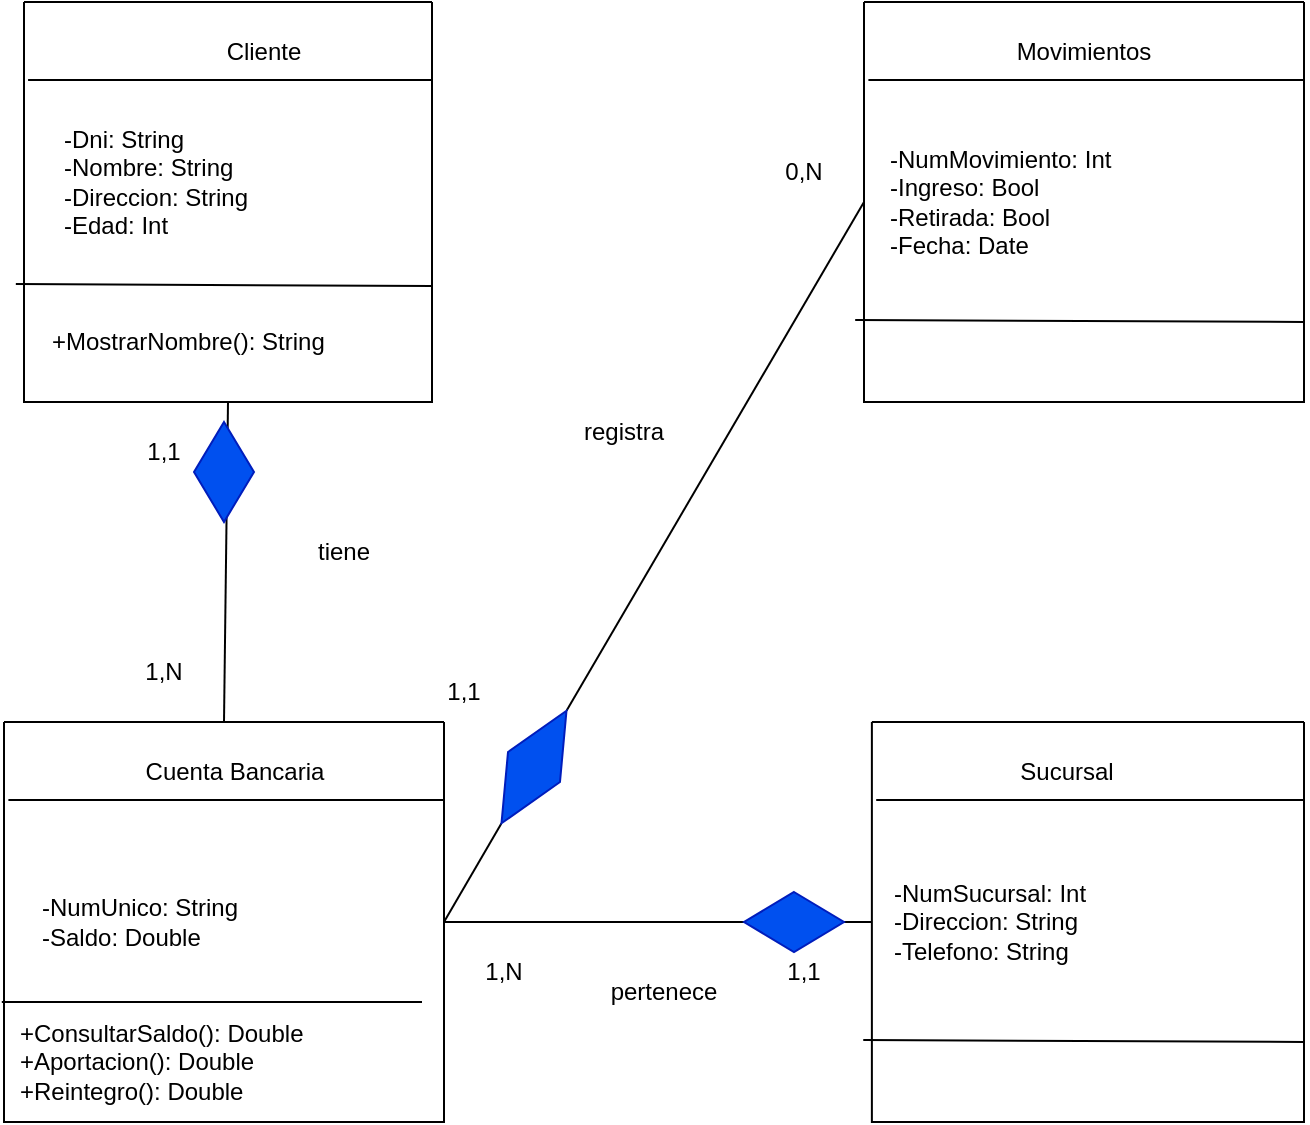 <mxfile version="24.0.7" type="device">
  <diagram name="Página-1" id="DS3dSBkHKHhceC6ZWg8D">
    <mxGraphModel dx="704" dy="778" grid="1" gridSize="10" guides="1" tooltips="1" connect="1" arrows="1" fold="1" page="1" pageScale="1" pageWidth="827" pageHeight="1169" math="0" shadow="0">
      <root>
        <mxCell id="0" />
        <mxCell id="1" parent="0" />
        <mxCell id="9-7gGIxheSIO3PeiO3F3-33" value="" style="group" parent="1" vertex="1" connectable="0">
          <mxGeometry x="30" y="400" width="220" height="200" as="geometry" />
        </mxCell>
        <mxCell id="9-7gGIxheSIO3PeiO3F3-19" value="" style="swimlane;startSize=0;" parent="9-7gGIxheSIO3PeiO3F3-33" vertex="1">
          <mxGeometry width="220.0" height="200" as="geometry" />
        </mxCell>
        <mxCell id="9-7gGIxheSIO3PeiO3F3-20" value="Cuenta Bancaria" style="text;html=1;align=center;verticalAlign=middle;whiteSpace=wrap;rounded=0;" parent="9-7gGIxheSIO3PeiO3F3-19" vertex="1">
          <mxGeometry x="44" y="10" width="143" height="30" as="geometry" />
        </mxCell>
        <mxCell id="9-7gGIxheSIO3PeiO3F3-21" value="-NumUnico: String&lt;div&gt;-Saldo: Double&lt;/div&gt;" style="text;html=1;align=left;verticalAlign=middle;whiteSpace=wrap;rounded=0;horizontal=1;" parent="9-7gGIxheSIO3PeiO3F3-19" vertex="1">
          <mxGeometry x="16.5" y="50" width="187.0" height="100" as="geometry" />
        </mxCell>
        <mxCell id="9-7gGIxheSIO3PeiO3F3-30" value="+ConsultarSaldo(): Double&lt;div&gt;+Aportacion(): Double&lt;/div&gt;&lt;div&gt;+Reintegro(): Double&lt;/div&gt;" style="text;html=1;align=left;verticalAlign=middle;whiteSpace=wrap;rounded=0;" parent="9-7gGIxheSIO3PeiO3F3-19" vertex="1">
          <mxGeometry x="5.5" y="150" width="198.0" height="40" as="geometry" />
        </mxCell>
        <mxCell id="9-7gGIxheSIO3PeiO3F3-23" value="" style="endArrow=none;html=1;rounded=0;exitX=-0.005;exitY=0.7;exitDx=0;exitDy=0;exitPerimeter=0;" parent="9-7gGIxheSIO3PeiO3F3-19" source="9-7gGIxheSIO3PeiO3F3-19" edge="1">
          <mxGeometry width="50" height="50" relative="1" as="geometry">
            <mxPoint x="11" y="360" as="sourcePoint" />
            <mxPoint x="209.0" y="140" as="targetPoint" />
          </mxGeometry>
        </mxCell>
        <mxCell id="9-7gGIxheSIO3PeiO3F3-22" value="" style="endArrow=none;html=1;rounded=0;entryX=1;entryY=0.195;entryDx=0;entryDy=0;entryPerimeter=0;exitX=0.01;exitY=0.195;exitDx=0;exitDy=0;exitPerimeter=0;" parent="9-7gGIxheSIO3PeiO3F3-33" source="9-7gGIxheSIO3PeiO3F3-19" target="9-7gGIxheSIO3PeiO3F3-19" edge="1">
          <mxGeometry width="50" height="50" relative="1" as="geometry">
            <mxPoint x="-165" y="180" as="sourcePoint" />
            <mxPoint x="-110.0" y="130" as="targetPoint" />
          </mxGeometry>
        </mxCell>
        <mxCell id="9-7gGIxheSIO3PeiO3F3-34" value="" style="group" parent="1" vertex="1" connectable="0">
          <mxGeometry x="40" y="40" width="240" height="200" as="geometry" />
        </mxCell>
        <mxCell id="9-7gGIxheSIO3PeiO3F3-13" value="" style="swimlane;startSize=0;" parent="9-7gGIxheSIO3PeiO3F3-34" vertex="1">
          <mxGeometry width="204.0" height="200" as="geometry" />
        </mxCell>
        <mxCell id="9-7gGIxheSIO3PeiO3F3-14" value="Cliente" style="text;html=1;align=center;verticalAlign=middle;whiteSpace=wrap;rounded=0;" parent="9-7gGIxheSIO3PeiO3F3-13" vertex="1">
          <mxGeometry x="48" y="10" width="144" height="30" as="geometry" />
        </mxCell>
        <mxCell id="9-7gGIxheSIO3PeiO3F3-15" value="-Dni: String&lt;div&gt;-Nombre: String&lt;/div&gt;&lt;div&gt;-Direccion: String&lt;/div&gt;&lt;div&gt;-Edad: Int&lt;/div&gt;" style="text;html=1;align=left;verticalAlign=middle;whiteSpace=wrap;rounded=0;horizontal=1;" parent="9-7gGIxheSIO3PeiO3F3-13" vertex="1">
          <mxGeometry x="18" y="40" width="204.0" height="100" as="geometry" />
        </mxCell>
        <mxCell id="9-7gGIxheSIO3PeiO3F3-29" value="+MostrarNombre(): String" style="text;html=1;align=left;verticalAlign=middle;whiteSpace=wrap;rounded=0;" parent="9-7gGIxheSIO3PeiO3F3-13" vertex="1">
          <mxGeometry x="12" y="150" width="216.0" height="40" as="geometry" />
        </mxCell>
        <mxCell id="9-7gGIxheSIO3PeiO3F3-16" value="" style="endArrow=none;html=1;rounded=0;entryX=1;entryY=0.195;entryDx=0;entryDy=0;entryPerimeter=0;exitX=0.01;exitY=0.195;exitDx=0;exitDy=0;exitPerimeter=0;" parent="9-7gGIxheSIO3PeiO3F3-34" source="9-7gGIxheSIO3PeiO3F3-13" target="9-7gGIxheSIO3PeiO3F3-13" edge="1">
          <mxGeometry width="50" height="50" relative="1" as="geometry">
            <mxPoint x="156" y="190" as="sourcePoint" />
            <mxPoint x="216.0" y="140" as="targetPoint" />
          </mxGeometry>
        </mxCell>
        <mxCell id="9-7gGIxheSIO3PeiO3F3-17" value="" style="endArrow=none;html=1;rounded=0;exitX=-0.02;exitY=0.705;exitDx=0;exitDy=0;entryX=1;entryY=0.71;entryDx=0;entryDy=0;entryPerimeter=0;exitPerimeter=0;" parent="9-7gGIxheSIO3PeiO3F3-34" source="9-7gGIxheSIO3PeiO3F3-13" target="9-7gGIxheSIO3PeiO3F3-13" edge="1">
          <mxGeometry width="50" height="50" relative="1" as="geometry">
            <mxPoint x="348" y="370" as="sourcePoint" />
            <mxPoint x="408.0" y="320" as="targetPoint" />
          </mxGeometry>
        </mxCell>
        <mxCell id="9-7gGIxheSIO3PeiO3F3-35" value="" style="group" parent="1" vertex="1" connectable="0">
          <mxGeometry x="460" y="40" width="220" height="200" as="geometry" />
        </mxCell>
        <mxCell id="9-7gGIxheSIO3PeiO3F3-5" value="" style="swimlane;startSize=0;" parent="9-7gGIxheSIO3PeiO3F3-35" vertex="1">
          <mxGeometry width="220.0" height="200" as="geometry" />
        </mxCell>
        <mxCell id="9-7gGIxheSIO3PeiO3F3-11" value="Movimientos" style="text;html=1;align=center;verticalAlign=middle;whiteSpace=wrap;rounded=0;" parent="9-7gGIxheSIO3PeiO3F3-5" vertex="1">
          <mxGeometry x="44" y="10" width="132" height="30" as="geometry" />
        </mxCell>
        <mxCell id="9-7gGIxheSIO3PeiO3F3-12" value="-NumMovimiento: Int&lt;div&gt;-Ingreso: Bool&lt;/div&gt;&lt;div&gt;-Retirada: Bool&lt;/div&gt;&lt;div&gt;-Fecha: Date&lt;/div&gt;" style="text;html=1;align=left;verticalAlign=middle;whiteSpace=wrap;rounded=0;horizontal=1;" parent="9-7gGIxheSIO3PeiO3F3-5" vertex="1">
          <mxGeometry x="11" y="50" width="187.0" height="100" as="geometry" />
        </mxCell>
        <mxCell id="9-7gGIxheSIO3PeiO3F3-9" value="" style="endArrow=none;html=1;rounded=0;entryX=1;entryY=0.195;entryDx=0;entryDy=0;entryPerimeter=0;exitX=0.01;exitY=0.195;exitDx=0;exitDy=0;exitPerimeter=0;" parent="9-7gGIxheSIO3PeiO3F3-35" source="9-7gGIxheSIO3PeiO3F3-5" target="9-7gGIxheSIO3PeiO3F3-5" edge="1">
          <mxGeometry width="50" height="50" relative="1" as="geometry">
            <mxPoint x="-165" y="180" as="sourcePoint" />
            <mxPoint x="-110.0" y="130" as="targetPoint" />
          </mxGeometry>
        </mxCell>
        <mxCell id="9-7gGIxheSIO3PeiO3F3-10" value="" style="endArrow=none;html=1;rounded=0;exitX=-0.02;exitY=0.795;exitDx=0;exitDy=0;entryX=1;entryY=0.8;entryDx=0;entryDy=0;entryPerimeter=0;exitPerimeter=0;" parent="9-7gGIxheSIO3PeiO3F3-35" source="9-7gGIxheSIO3PeiO3F3-5" target="9-7gGIxheSIO3PeiO3F3-5" edge="1">
          <mxGeometry width="50" height="50" relative="1" as="geometry">
            <mxPoint x="11" y="360" as="sourcePoint" />
            <mxPoint x="66" y="310" as="targetPoint" />
          </mxGeometry>
        </mxCell>
        <mxCell id="9-7gGIxheSIO3PeiO3F3-44" value="pertenece" style="text;html=1;align=center;verticalAlign=middle;whiteSpace=wrap;rounded=0;" parent="1" vertex="1">
          <mxGeometry x="330" y="520" width="60" height="30" as="geometry" />
        </mxCell>
        <mxCell id="9-7gGIxheSIO3PeiO3F3-47" value="tiene" style="text;html=1;align=center;verticalAlign=middle;whiteSpace=wrap;rounded=0;" parent="1" vertex="1">
          <mxGeometry x="170" y="300" width="60" height="30" as="geometry" />
        </mxCell>
        <mxCell id="9-7gGIxheSIO3PeiO3F3-52" value="registra" style="text;html=1;align=center;verticalAlign=middle;whiteSpace=wrap;rounded=0;" parent="1" vertex="1">
          <mxGeometry x="310" y="240" width="60" height="30" as="geometry" />
        </mxCell>
        <mxCell id="9-7gGIxheSIO3PeiO3F3-24" value="" style="swimlane;startSize=0;" parent="1" vertex="1">
          <mxGeometry x="463.94" y="400" width="216.06" height="200" as="geometry" />
        </mxCell>
        <mxCell id="9-7gGIxheSIO3PeiO3F3-25" value="Sucursal" style="text;html=1;align=center;verticalAlign=middle;whiteSpace=wrap;rounded=0;" parent="9-7gGIxheSIO3PeiO3F3-24" vertex="1">
          <mxGeometry x="46.552" y="10" width="103.448" height="30" as="geometry" />
        </mxCell>
        <mxCell id="9-7gGIxheSIO3PeiO3F3-26" value="-NumSucursal: Int&lt;div&gt;-Direccion: String&lt;/div&gt;&lt;div&gt;-Telefono: String&lt;/div&gt;" style="text;html=1;align=left;verticalAlign=middle;whiteSpace=wrap;rounded=0;horizontal=1;" parent="9-7gGIxheSIO3PeiO3F3-24" vertex="1">
          <mxGeometry x="8.62" y="50" width="141.38" height="100" as="geometry" />
        </mxCell>
        <mxCell id="9-7gGIxheSIO3PeiO3F3-27" value="" style="endArrow=none;html=1;rounded=0;entryX=1;entryY=0.195;entryDx=0;entryDy=0;entryPerimeter=0;exitX=0.01;exitY=0.195;exitDx=0;exitDy=0;exitPerimeter=0;" parent="1" source="9-7gGIxheSIO3PeiO3F3-24" target="9-7gGIxheSIO3PeiO3F3-24" edge="1">
          <mxGeometry width="50" height="50" relative="1" as="geometry">
            <mxPoint x="334.63" y="580" as="sourcePoint" />
            <mxPoint x="377.733" y="530" as="targetPoint" />
          </mxGeometry>
        </mxCell>
        <mxCell id="9-7gGIxheSIO3PeiO3F3-28" value="" style="endArrow=none;html=1;rounded=0;exitX=-0.02;exitY=0.795;exitDx=0;exitDy=0;entryX=1;entryY=0.8;entryDx=0;entryDy=0;entryPerimeter=0;exitPerimeter=0;" parent="1" source="9-7gGIxheSIO3PeiO3F3-24" target="9-7gGIxheSIO3PeiO3F3-24" edge="1">
          <mxGeometry width="50" height="50" relative="1" as="geometry">
            <mxPoint x="472.561" y="760" as="sourcePoint" />
            <mxPoint x="515.664" y="710" as="targetPoint" />
          </mxGeometry>
        </mxCell>
        <mxCell id="d27V0xDwCMHmpQm_QdOY-4" value="" style="endArrow=none;html=1;rounded=0;exitX=0.5;exitY=0;exitDx=0;exitDy=0;entryX=0.5;entryY=1;entryDx=0;entryDy=0;" edge="1" parent="1" source="9-7gGIxheSIO3PeiO3F3-19" target="9-7gGIxheSIO3PeiO3F3-13">
          <mxGeometry width="50" height="50" relative="1" as="geometry">
            <mxPoint x="350" y="330" as="sourcePoint" />
            <mxPoint x="400" y="280" as="targetPoint" />
          </mxGeometry>
        </mxCell>
        <mxCell id="d27V0xDwCMHmpQm_QdOY-5" value="" style="endArrow=none;html=1;rounded=0;exitX=1;exitY=0.5;exitDx=0;exitDy=0;entryX=0;entryY=0.5;entryDx=0;entryDy=0;" edge="1" parent="1" source="d27V0xDwCMHmpQm_QdOY-16" target="9-7gGIxheSIO3PeiO3F3-24">
          <mxGeometry width="50" height="50" relative="1" as="geometry">
            <mxPoint x="350" y="330" as="sourcePoint" />
            <mxPoint x="400" y="280" as="targetPoint" />
          </mxGeometry>
        </mxCell>
        <mxCell id="d27V0xDwCMHmpQm_QdOY-6" value="" style="endArrow=none;html=1;rounded=0;exitX=0.5;exitY=0;exitDx=0;exitDy=0;entryX=0;entryY=0.5;entryDx=0;entryDy=0;" edge="1" parent="1" source="d27V0xDwCMHmpQm_QdOY-18" target="9-7gGIxheSIO3PeiO3F3-5">
          <mxGeometry width="50" height="50" relative="1" as="geometry">
            <mxPoint x="350" y="330" as="sourcePoint" />
            <mxPoint x="400" y="280" as="targetPoint" />
          </mxGeometry>
        </mxCell>
        <mxCell id="d27V0xDwCMHmpQm_QdOY-7" value="1,1" style="text;html=1;align=center;verticalAlign=middle;whiteSpace=wrap;rounded=0;" vertex="1" parent="1">
          <mxGeometry x="80" y="250" width="60" height="30" as="geometry" />
        </mxCell>
        <mxCell id="d27V0xDwCMHmpQm_QdOY-8" value="1,N" style="text;html=1;align=center;verticalAlign=middle;whiteSpace=wrap;rounded=0;" vertex="1" parent="1">
          <mxGeometry x="80" y="360" width="60" height="30" as="geometry" />
        </mxCell>
        <mxCell id="d27V0xDwCMHmpQm_QdOY-9" value="1,1" style="text;html=1;align=center;verticalAlign=middle;whiteSpace=wrap;rounded=0;" vertex="1" parent="1">
          <mxGeometry x="400" y="510" width="60" height="30" as="geometry" />
        </mxCell>
        <mxCell id="d27V0xDwCMHmpQm_QdOY-10" value="1,N" style="text;html=1;align=center;verticalAlign=middle;whiteSpace=wrap;rounded=0;" vertex="1" parent="1">
          <mxGeometry x="250" y="510" width="60" height="30" as="geometry" />
        </mxCell>
        <mxCell id="d27V0xDwCMHmpQm_QdOY-11" value="0,N" style="text;html=1;align=center;verticalAlign=middle;whiteSpace=wrap;rounded=0;" vertex="1" parent="1">
          <mxGeometry x="400" y="110" width="60" height="30" as="geometry" />
        </mxCell>
        <mxCell id="d27V0xDwCMHmpQm_QdOY-12" value="1,1" style="text;html=1;align=center;verticalAlign=middle;whiteSpace=wrap;rounded=0;" vertex="1" parent="1">
          <mxGeometry x="230" y="370" width="60" height="30" as="geometry" />
        </mxCell>
        <mxCell id="d27V0xDwCMHmpQm_QdOY-15" value="" style="rhombus;whiteSpace=wrap;html=1;fillColor=#0050ef;fontColor=#ffffff;strokeColor=#001DBC;" vertex="1" parent="1">
          <mxGeometry x="125" y="250" width="30" height="50" as="geometry" />
        </mxCell>
        <mxCell id="d27V0xDwCMHmpQm_QdOY-17" value="" style="endArrow=none;html=1;rounded=0;exitX=1;exitY=0.5;exitDx=0;exitDy=0;entryX=0;entryY=0.5;entryDx=0;entryDy=0;" edge="1" parent="1" source="9-7gGIxheSIO3PeiO3F3-19" target="d27V0xDwCMHmpQm_QdOY-16">
          <mxGeometry width="50" height="50" relative="1" as="geometry">
            <mxPoint x="250" y="500" as="sourcePoint" />
            <mxPoint x="464" y="500" as="targetPoint" />
          </mxGeometry>
        </mxCell>
        <mxCell id="d27V0xDwCMHmpQm_QdOY-16" value="" style="rhombus;whiteSpace=wrap;html=1;fillColor=#0050ef;fontColor=#ffffff;strokeColor=#001DBC;" vertex="1" parent="1">
          <mxGeometry x="400" y="485" width="50" height="30" as="geometry" />
        </mxCell>
        <mxCell id="d27V0xDwCMHmpQm_QdOY-19" value="" style="endArrow=none;html=1;rounded=0;exitX=1;exitY=0.5;exitDx=0;exitDy=0;entryX=0.5;entryY=1;entryDx=0;entryDy=0;" edge="1" parent="1" source="9-7gGIxheSIO3PeiO3F3-19" target="d27V0xDwCMHmpQm_QdOY-18">
          <mxGeometry width="50" height="50" relative="1" as="geometry">
            <mxPoint x="250" y="500" as="sourcePoint" />
            <mxPoint x="460" y="140" as="targetPoint" />
          </mxGeometry>
        </mxCell>
        <mxCell id="d27V0xDwCMHmpQm_QdOY-18" value="" style="rhombus;whiteSpace=wrap;html=1;rotation=30;fillColor=#0050ef;fontColor=#ffffff;strokeColor=#001DBC;" vertex="1" parent="1">
          <mxGeometry x="280" y="390" width="30" height="65" as="geometry" />
        </mxCell>
      </root>
    </mxGraphModel>
  </diagram>
</mxfile>
